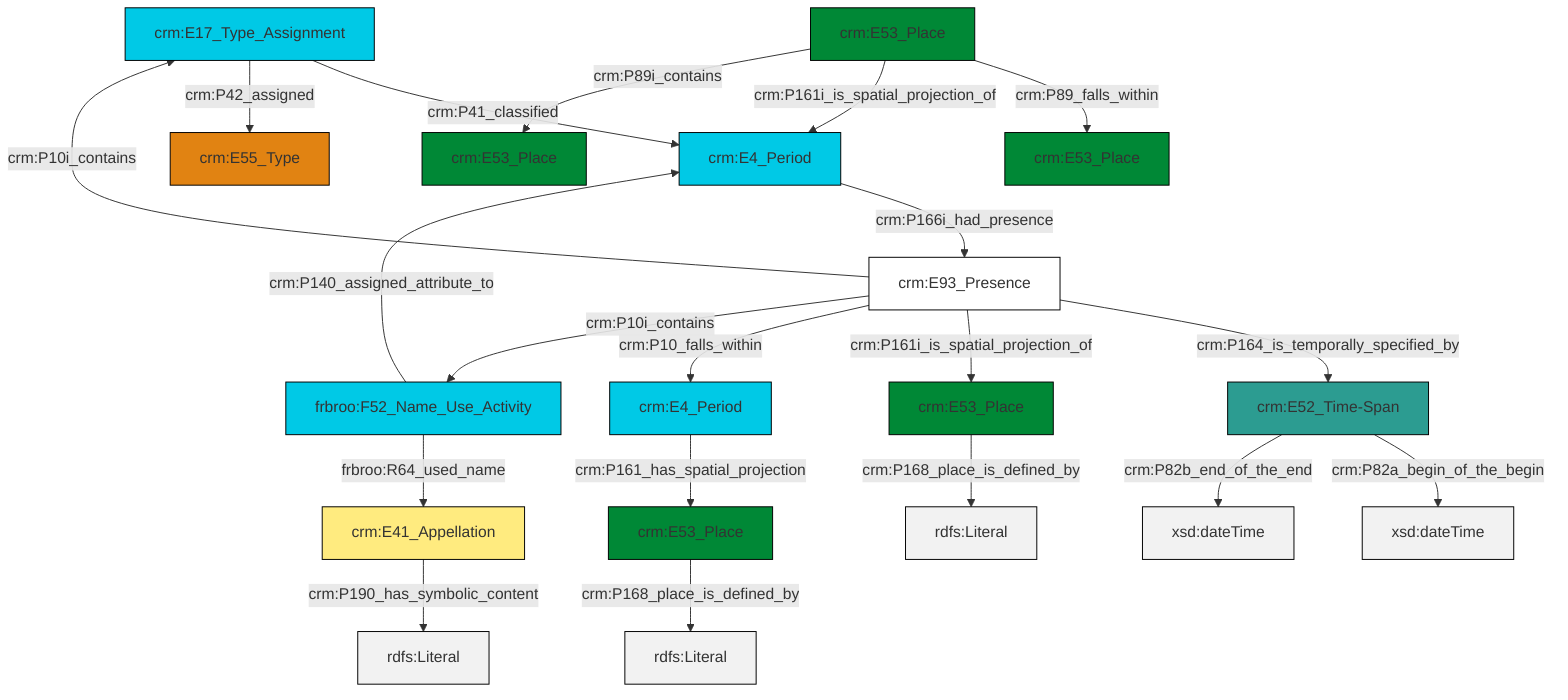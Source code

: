 graph TD
classDef Literal fill:#f2f2f2,stroke:#000000;
classDef CRM_Entity fill:#FFFFFF,stroke:#000000;
classDef Temporal_Entity fill:#00C9E6, stroke:#000000;
classDef Type fill:#E18312, stroke:#000000;
classDef Time-Span fill:#2C9C91, stroke:#000000;
classDef Appellation fill:#FFEB7F, stroke:#000000;
classDef Place fill:#008836, stroke:#000000;
classDef Persistent_Item fill:#B266B2, stroke:#000000;
classDef Conceptual_Object fill:#FFD700, stroke:#000000;
classDef Physical_Thing fill:#D2B48C, stroke:#000000;
classDef Actor fill:#f58aad, stroke:#000000;
classDef PC_Classes fill:#4ce600, stroke:#000000;
classDef Multi fill:#cccccc,stroke:#000000;

0["crm:E4_Period"]:::Temporal_Entity -->|crm:P161_has_spatial_projection| 1["crm:E53_Place"]:::Place
2["crm:E17_Type_Assignment"]:::Temporal_Entity -->|crm:P41_classified| 3["crm:E4_Period"]:::Temporal_Entity
3["crm:E4_Period"]:::Temporal_Entity -->|crm:P166i_had_presence| 4["crm:E93_Presence"]:::CRM_Entity
5["crm:E52_Time-Span"]:::Time-Span -->|crm:P82a_begin_of_the_begin| 6[xsd:dateTime]:::Literal
4["crm:E93_Presence"]:::CRM_Entity -->|crm:P164_is_temporally_specified_by| 5["crm:E52_Time-Span"]:::Time-Span
2["crm:E17_Type_Assignment"]:::Temporal_Entity -->|crm:P42_assigned| 7["crm:E55_Type"]:::Type
4["crm:E93_Presence"]:::CRM_Entity -->|crm:P161i_is_spatial_projection_of| 8["crm:E53_Place"]:::Place
9["frbroo:F52_Name_Use_Activity"]:::Temporal_Entity -->|frbroo:R64_used_name| 10["crm:E41_Appellation"]:::Appellation
9["frbroo:F52_Name_Use_Activity"]:::Temporal_Entity -->|crm:P140_assigned_attribute_to| 3["crm:E4_Period"]:::Temporal_Entity
8["crm:E53_Place"]:::Place -->|crm:P168_place_is_defined_by| 12[rdfs:Literal]:::Literal
13["crm:E53_Place"]:::Place -->|crm:P89_falls_within| 14["crm:E53_Place"]:::Place
4["crm:E93_Presence"]:::CRM_Entity -->|crm:P10_falls_within| 0["crm:E4_Period"]:::Temporal_Entity
13["crm:E53_Place"]:::Place -->|crm:P161i_is_spatial_projection_of| 3["crm:E4_Period"]:::Temporal_Entity
10["crm:E41_Appellation"]:::Appellation -->|crm:P190_has_symbolic_content| 18[rdfs:Literal]:::Literal
4["crm:E93_Presence"]:::CRM_Entity -->|crm:P10i_contains| 9["frbroo:F52_Name_Use_Activity"]:::Temporal_Entity
13["crm:E53_Place"]:::Place -->|crm:P89i_contains| 16["crm:E53_Place"]:::Place
4["crm:E93_Presence"]:::CRM_Entity -->|crm:P10i_contains| 2["crm:E17_Type_Assignment"]:::Temporal_Entity
1["crm:E53_Place"]:::Place -->|crm:P168_place_is_defined_by| 23[rdfs:Literal]:::Literal
5["crm:E52_Time-Span"]:::Time-Span -->|crm:P82b_end_of_the_end| 25[xsd:dateTime]:::Literal